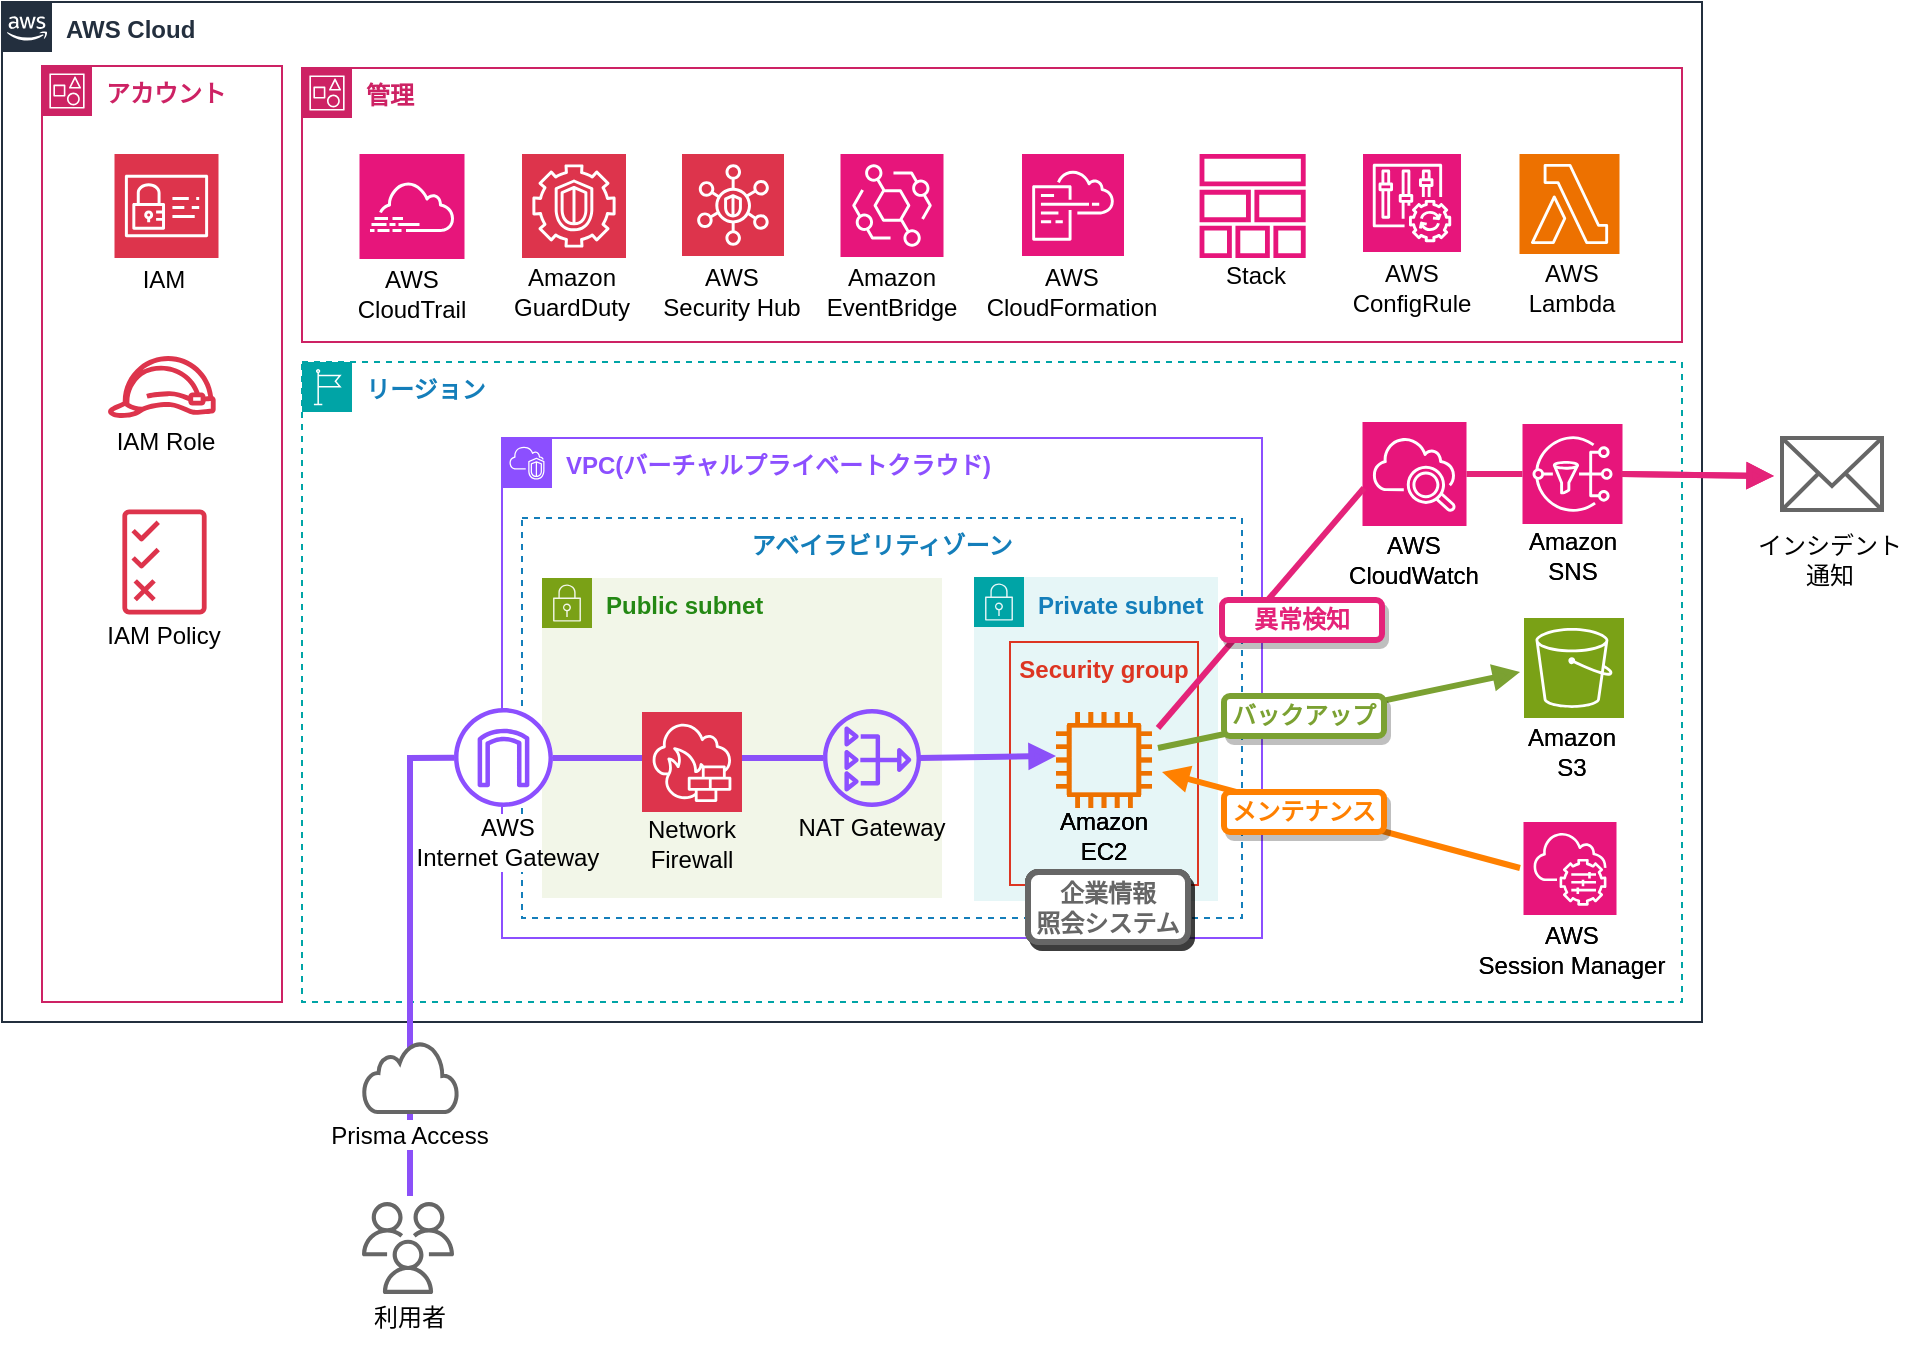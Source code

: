 <mxfile version="26.1.1">
  <diagram id="wS0xfYaGGSN6uK0Eu00o" name="修正版">
    <mxGraphModel dx="1409" dy="1196" grid="1" gridSize="10" guides="1" tooltips="1" connect="1" arrows="1" fold="1" page="1" pageScale="1" pageWidth="827" pageHeight="1169" math="0" shadow="0">
      <root>
        <mxCell id="0" />
        <mxCell id="ag140qJKRGpbqsQz48VF-1" value="AWS Cloud" style="locked=1;" parent="0" />
        <mxCell id="ag140qJKRGpbqsQz48VF-56" value="" style="sketch=0;outlineConnect=0;fontColor=#232F3E;gradientColor=none;fillColor=#ED7100;strokeColor=none;dashed=0;verticalLabelPosition=bottom;verticalAlign=top;align=center;html=1;fontSize=12;fontStyle=0;aspect=fixed;pointerEvents=1;shape=mxgraph.aws4.instance2;" parent="ag140qJKRGpbqsQz48VF-1" vertex="1">
          <mxGeometry x="607.001" y="465" width="48" height="48" as="geometry" />
        </mxCell>
        <mxCell id="ag140qJKRGpbqsQz48VF-275" value="&lt;b&gt;管理&lt;/b&gt;" style="points=[[0,0],[0.25,0],[0.5,0],[0.75,0],[1,0],[1,0.25],[1,0.5],[1,0.75],[1,1],[0.75,1],[0.5,1],[0.25,1],[0,1],[0,0.75],[0,0.5],[0,0.25]];outlineConnect=0;gradientColor=none;html=1;whiteSpace=wrap;fontSize=12;fontStyle=0;container=1;pointerEvents=0;collapsible=0;recursiveResize=0;shape=mxgraph.aws4.group;grIcon=mxgraph.aws4.group_account;strokeColor=#CD2264;fillColor=none;verticalAlign=top;align=left;spacingLeft=30;fontColor=#CD2264;dashed=0;" parent="ag140qJKRGpbqsQz48VF-1" vertex="1">
          <mxGeometry x="230" y="183" width="690" height="137" as="geometry" />
        </mxCell>
        <mxCell id="ag140qJKRGpbqsQz48VF-276" value="" style="sketch=0;points=[[0,0,0],[0.25,0,0],[0.5,0,0],[0.75,0,0],[1,0,0],[0,1,0],[0.25,1,0],[0.5,1,0],[0.75,1,0],[1,1,0],[0,0.25,0],[0,0.5,0],[0,0.75,0],[1,0.25,0],[1,0.5,0],[1,0.75,0]];points=[[0,0,0],[0.25,0,0],[0.5,0,0],[0.75,0,0],[1,0,0],[0,1,0],[0.25,1,0],[0.5,1,0],[0.75,1,0],[1,1,0],[0,0.25,0],[0,0.5,0],[0,0.75,0],[1,0.25,0],[1,0.5,0],[1,0.75,0]];outlineConnect=0;fontColor=#232F3E;fillColor=#E7157B;strokeColor=#ffffff;dashed=0;verticalLabelPosition=bottom;verticalAlign=top;align=center;html=1;fontSize=12;fontStyle=0;aspect=fixed;shape=mxgraph.aws4.resourceIcon;resIcon=mxgraph.aws4.cloudtrail;" parent="ag140qJKRGpbqsQz48VF-275" vertex="1">
          <mxGeometry x="28.75" y="43" width="52.5" height="52.5" as="geometry" />
        </mxCell>
        <mxCell id="ag140qJKRGpbqsQz48VF-277" value="AWS&lt;div&gt;CloudTrail&lt;/div&gt;" style="text;html=1;align=center;verticalAlign=middle;whiteSpace=wrap;rounded=0;" parent="ag140qJKRGpbqsQz48VF-275" vertex="1">
          <mxGeometry x="10" y="97.5" width="90" height="30.5" as="geometry" />
        </mxCell>
        <mxCell id="ag140qJKRGpbqsQz48VF-278" value="" style="sketch=0;points=[[0,0,0],[0.25,0,0],[0.5,0,0],[0.75,0,0],[1,0,0],[0,1,0],[0.25,1,0],[0.5,1,0],[0.75,1,0],[1,1,0],[0,0.25,0],[0,0.5,0],[0,0.75,0],[1,0.25,0],[1,0.5,0],[1,0.75,0]];outlineConnect=0;fontColor=#232F3E;fillColor=#E7157B;strokeColor=#ffffff;dashed=0;verticalLabelPosition=bottom;verticalAlign=top;align=center;html=1;fontSize=12;fontStyle=0;aspect=fixed;shape=mxgraph.aws4.resourceIcon;resIcon=mxgraph.aws4.eventbridge;" parent="ag140qJKRGpbqsQz48VF-275" vertex="1">
          <mxGeometry x="269.25" y="43" width="51.5" height="51.5" as="geometry" />
        </mxCell>
        <mxCell id="ag140qJKRGpbqsQz48VF-279" value="&lt;div&gt;Amazon&lt;/div&gt;EventBridge" style="text;html=1;align=center;verticalAlign=middle;whiteSpace=wrap;rounded=0;" parent="ag140qJKRGpbqsQz48VF-275" vertex="1">
          <mxGeometry x="250" y="96.5" width="90" height="31.5" as="geometry" />
        </mxCell>
        <mxCell id="ag140qJKRGpbqsQz48VF-280" value="" style="sketch=0;outlineConnect=0;fontColor=#232F3E;gradientColor=none;fillColor=#E7157B;strokeColor=none;dashed=0;verticalLabelPosition=bottom;verticalAlign=top;align=center;html=1;fontSize=12;fontStyle=0;aspect=fixed;pointerEvents=1;shape=mxgraph.aws4.stack;" parent="ag140qJKRGpbqsQz48VF-275" vertex="1">
          <mxGeometry x="448.63" y="43" width="53.37" height="52" as="geometry" />
        </mxCell>
        <mxCell id="ag140qJKRGpbqsQz48VF-281" value="&lt;div&gt;Stack&lt;/div&gt;" style="text;html=1;align=center;verticalAlign=middle;whiteSpace=wrap;rounded=0;" parent="ag140qJKRGpbqsQz48VF-275" vertex="1">
          <mxGeometry x="432" y="94.5" width="90" height="18.5" as="geometry" />
        </mxCell>
        <mxCell id="ag140qJKRGpbqsQz48VF-282" value="" style="sketch=0;points=[[0,0,0],[0.25,0,0],[0.5,0,0],[0.75,0,0],[1,0,0],[0,1,0],[0.25,1,0],[0.5,1,0],[0.75,1,0],[1,1,0],[0,0.25,0],[0,0.5,0],[0,0.75,0],[1,0.25,0],[1,0.5,0],[1,0.75,0]];points=[[0,0,0],[0.25,0,0],[0.5,0,0],[0.75,0,0],[1,0,0],[0,1,0],[0.25,1,0],[0.5,1,0],[0.75,1,0],[1,1,0],[0,0.25,0],[0,0.5,0],[0,0.75,0],[1,0.25,0],[1,0.5,0],[1,0.75,0]];outlineConnect=0;fontColor=#232F3E;fillColor=#E7157B;strokeColor=#ffffff;dashed=0;verticalLabelPosition=bottom;verticalAlign=top;align=center;html=1;fontSize=12;fontStyle=0;aspect=fixed;shape=mxgraph.aws4.resourceIcon;resIcon=mxgraph.aws4.cloudformation;" parent="ag140qJKRGpbqsQz48VF-275" vertex="1">
          <mxGeometry x="360" y="43" width="51" height="51" as="geometry" />
        </mxCell>
        <mxCell id="ag140qJKRGpbqsQz48VF-283" value="&lt;div&gt;AWS&lt;/div&gt;&lt;div&gt;CloudFormation&lt;/div&gt;" style="text;html=1;align=center;verticalAlign=middle;whiteSpace=wrap;rounded=0;" parent="ag140qJKRGpbqsQz48VF-275" vertex="1">
          <mxGeometry x="340" y="96.5" width="90" height="31.5" as="geometry" />
        </mxCell>
        <mxCell id="ag140qJKRGpbqsQz48VF-284" value="" style="sketch=0;points=[[0,0,0],[0.25,0,0],[0.5,0,0],[0.75,0,0],[1,0,0],[0,1,0],[0.25,1,0],[0.5,1,0],[0.75,1,0],[1,1,0],[0,0.25,0],[0,0.5,0],[0,0.75,0],[1,0.25,0],[1,0.5,0],[1,0.75,0]];outlineConnect=0;fontColor=#232F3E;fillColor=#DD344C;strokeColor=#ffffff;dashed=0;verticalLabelPosition=bottom;verticalAlign=top;align=center;html=1;fontSize=12;fontStyle=0;aspect=fixed;shape=mxgraph.aws4.resourceIcon;resIcon=mxgraph.aws4.guardduty;" parent="ag140qJKRGpbqsQz48VF-275" vertex="1">
          <mxGeometry x="110" y="43" width="52" height="52" as="geometry" />
        </mxCell>
        <mxCell id="ag140qJKRGpbqsQz48VF-285" value="&lt;div&gt;Amazon&lt;/div&gt;GuardDuty" style="text;html=1;align=center;verticalAlign=middle;whiteSpace=wrap;rounded=0;" parent="ag140qJKRGpbqsQz48VF-275" vertex="1">
          <mxGeometry x="90" y="96.5" width="90" height="31.5" as="geometry" />
        </mxCell>
        <mxCell id="ag140qJKRGpbqsQz48VF-286" value="" style="sketch=0;points=[[0,0,0],[0.25,0,0],[0.5,0,0],[0.75,0,0],[1,0,0],[0,1,0],[0.25,1,0],[0.5,1,0],[0.75,1,0],[1,1,0],[0,0.25,0],[0,0.5,0],[0,0.75,0],[1,0.25,0],[1,0.5,0],[1,0.75,0]];outlineConnect=0;fontColor=#232F3E;fillColor=#DD344C;strokeColor=#ffffff;dashed=0;verticalLabelPosition=bottom;verticalAlign=top;align=center;html=1;fontSize=12;fontStyle=0;aspect=fixed;shape=mxgraph.aws4.resourceIcon;resIcon=mxgraph.aws4.security_hub;" parent="ag140qJKRGpbqsQz48VF-275" vertex="1">
          <mxGeometry x="190" y="43" width="51" height="51" as="geometry" />
        </mxCell>
        <mxCell id="ag140qJKRGpbqsQz48VF-287" value="&lt;div&gt;AWS&lt;/div&gt;&lt;div&gt;Security Hub&lt;/div&gt;" style="text;html=1;align=center;verticalAlign=middle;whiteSpace=wrap;rounded=0;" parent="ag140qJKRGpbqsQz48VF-275" vertex="1">
          <mxGeometry x="170" y="96.5" width="90" height="31.5" as="geometry" />
        </mxCell>
        <mxCell id="ag140qJKRGpbqsQz48VF-288" value="" style="sketch=0;points=[[0,0,0],[0.25,0,0],[0.5,0,0],[0.75,0,0],[1,0,0],[0,1,0],[0.25,1,0],[0.5,1,0],[0.75,1,0],[1,1,0],[0,0.25,0],[0,0.5,0],[0,0.75,0],[1,0.25,0],[1,0.5,0],[1,0.75,0]];points=[[0,0,0],[0.25,0,0],[0.5,0,0],[0.75,0,0],[1,0,0],[0,1,0],[0.25,1,0],[0.5,1,0],[0.75,1,0],[1,1,0],[0,0.25,0],[0,0.5,0],[0,0.75,0],[1,0.25,0],[1,0.5,0],[1,0.75,0]];outlineConnect=0;fontColor=#232F3E;fillColor=#E7157B;strokeColor=#ffffff;dashed=0;verticalLabelPosition=bottom;verticalAlign=top;align=center;html=1;fontSize=12;fontStyle=0;aspect=fixed;shape=mxgraph.aws4.resourceIcon;resIcon=mxgraph.aws4.config;" parent="ag140qJKRGpbqsQz48VF-275" vertex="1">
          <mxGeometry x="530.5" y="43" width="49" height="49" as="geometry" />
        </mxCell>
        <mxCell id="ag140qJKRGpbqsQz48VF-289" value="&lt;div&gt;AWS&lt;/div&gt;&lt;div&gt;ConfigRule&lt;/div&gt;" style="text;html=1;align=center;verticalAlign=middle;whiteSpace=wrap;rounded=0;" parent="ag140qJKRGpbqsQz48VF-275" vertex="1">
          <mxGeometry x="510" y="94.5" width="90" height="31.5" as="geometry" />
        </mxCell>
        <mxCell id="ag140qJKRGpbqsQz48VF-290" value="" style="sketch=0;points=[[0,0,0],[0.25,0,0],[0.5,0,0],[0.75,0,0],[1,0,0],[0,1,0],[0.25,1,0],[0.5,1,0],[0.75,1,0],[1,1,0],[0,0.25,0],[0,0.5,0],[0,0.75,0],[1,0.25,0],[1,0.5,0],[1,0.75,0]];outlineConnect=0;fontColor=#232F3E;fillColor=#ED7100;strokeColor=#ffffff;dashed=0;verticalLabelPosition=bottom;verticalAlign=top;align=center;html=1;fontSize=12;fontStyle=0;aspect=fixed;shape=mxgraph.aws4.resourceIcon;resIcon=mxgraph.aws4.lambda;" parent="ag140qJKRGpbqsQz48VF-275" vertex="1">
          <mxGeometry x="608.75" y="43" width="50" height="50" as="geometry" />
        </mxCell>
        <mxCell id="ag140qJKRGpbqsQz48VF-388" value="&lt;b&gt;アカウント&lt;/b&gt;" style="points=[[0,0],[0.25,0],[0.5,0],[0.75,0],[1,0],[1,0.25],[1,0.5],[1,0.75],[1,1],[0.75,1],[0.5,1],[0.25,1],[0,1],[0,0.75],[0,0.5],[0,0.25]];outlineConnect=0;gradientColor=none;html=1;whiteSpace=wrap;fontSize=12;fontStyle=0;container=1;pointerEvents=0;collapsible=0;recursiveResize=0;shape=mxgraph.aws4.group;grIcon=mxgraph.aws4.group_account;strokeColor=#CD2264;fillColor=none;verticalAlign=top;align=left;spacingLeft=30;fontColor=#CD2264;dashed=0;" parent="ag140qJKRGpbqsQz48VF-1" vertex="1">
          <mxGeometry x="100" y="182" width="120" height="468" as="geometry" />
        </mxCell>
        <mxCell id="ag140qJKRGpbqsQz48VF-389" value="IAM" style="text;html=1;align=center;verticalAlign=middle;whiteSpace=wrap;rounded=0;" parent="ag140qJKRGpbqsQz48VF-388" vertex="1">
          <mxGeometry x="31.41" y="97" width="60" height="20" as="geometry" />
        </mxCell>
        <mxCell id="ag140qJKRGpbqsQz48VF-394" value="" style="sketch=0;points=[[0,0,0],[0.25,0,0],[0.5,0,0],[0.75,0,0],[1,0,0],[0,1,0],[0.25,1,0],[0.5,1,0],[0.75,1,0],[1,1,0],[0,0.25,0],[0,0.5,0],[0,0.75,0],[1,0.25,0],[1,0.5,0],[1,0.75,0]];outlineConnect=0;fontColor=#232F3E;fillColor=#DD344C;strokeColor=#ffffff;dashed=0;verticalLabelPosition=bottom;verticalAlign=top;align=center;html=1;fontSize=12;fontStyle=0;aspect=fixed;shape=mxgraph.aws4.resourceIcon;resIcon=mxgraph.aws4.identity_and_access_management;" parent="ag140qJKRGpbqsQz48VF-388" vertex="1">
          <mxGeometry x="36.25" y="44" width="52" height="52" as="geometry" />
        </mxCell>
        <mxCell id="ag140qJKRGpbqsQz48VF-526" value="&lt;b&gt;AWS Cloud&lt;/b&gt;" style="points=[[0,0],[0.25,0],[0.5,0],[0.75,0],[1,0],[1,0.25],[1,0.5],[1,0.75],[1,1],[0.75,1],[0.5,1],[0.25,1],[0,1],[0,0.75],[0,0.5],[0,0.25]];outlineConnect=0;gradientColor=none;html=1;whiteSpace=wrap;fontSize=12;fontStyle=0;container=1;pointerEvents=0;collapsible=0;recursiveResize=0;shape=mxgraph.aws4.group;grIcon=mxgraph.aws4.group_aws_cloud_alt;strokeColor=#232F3E;fillColor=none;verticalAlign=top;align=left;spacingLeft=30;fontColor=#232F3E;dashed=0;" parent="ag140qJKRGpbqsQz48VF-1" vertex="1">
          <mxGeometry x="80" y="150" width="850" height="510" as="geometry" />
        </mxCell>
        <mxCell id="ag140qJKRGpbqsQz48VF-390" value="" style="sketch=0;outlineConnect=0;fontColor=#232F3E;gradientColor=none;fillColor=#DD344C;strokeColor=none;dashed=0;verticalLabelPosition=bottom;verticalAlign=top;align=center;html=1;fontSize=12;fontStyle=0;aspect=fixed;pointerEvents=1;shape=mxgraph.aws4.role;" parent="ag140qJKRGpbqsQz48VF-526" vertex="1">
          <mxGeometry x="52.43" y="177" width="54.96" height="31" as="geometry" />
        </mxCell>
        <mxCell id="ag140qJKRGpbqsQz48VF-391" value="IAM Role" style="text;html=1;align=center;verticalAlign=middle;whiteSpace=wrap;rounded=0;" parent="ag140qJKRGpbqsQz48VF-526" vertex="1">
          <mxGeometry x="52.25" y="210" width="60" height="20" as="geometry" />
        </mxCell>
        <mxCell id="ag140qJKRGpbqsQz48VF-392" value="IAM Policy" style="text;html=1;align=center;verticalAlign=middle;whiteSpace=wrap;rounded=0;" parent="ag140qJKRGpbqsQz48VF-526" vertex="1">
          <mxGeometry x="51.25" y="307" width="60" height="20" as="geometry" />
        </mxCell>
        <mxCell id="AHDB8tS_1ph9hOhEc5bJ-2" value="" style="sketch=0;outlineConnect=0;fontColor=#232F3E;gradientColor=none;fillColor=#DD344C;strokeColor=none;dashed=0;verticalLabelPosition=bottom;verticalAlign=top;align=center;html=1;fontSize=12;fontStyle=0;aspect=fixed;pointerEvents=1;shape=mxgraph.aws4.permissions;" parent="ag140qJKRGpbqsQz48VF-526" vertex="1">
          <mxGeometry x="60.19" y="253.5" width="42.12" height="53" as="geometry" />
        </mxCell>
        <mxCell id="ag140qJKRGpbqsQz48VF-291" value="&lt;div&gt;AWS&lt;/div&gt;&lt;div&gt;Lambda&lt;/div&gt;" style="text;html=1;align=center;verticalAlign=middle;whiteSpace=wrap;rounded=0;" parent="ag140qJKRGpbqsQz48VF-526" vertex="1">
          <mxGeometry x="740" y="127" width="90" height="31.5" as="geometry" />
        </mxCell>
        <mxCell id="ag140qJKRGpbqsQz48VF-69" value="Region" style="locked=1;" parent="0" />
        <mxCell id="ag140qJKRGpbqsQz48VF-125" value="Security group" style="fillColor=none;strokeColor=#DD3522;verticalAlign=top;fontStyle=0;fontColor=#DD3522;whiteSpace=wrap;html=1;" parent="ag140qJKRGpbqsQz48VF-69" vertex="1">
          <mxGeometry x="584" y="479" width="94" height="112.5" as="geometry" />
        </mxCell>
        <mxCell id="ag140qJKRGpbqsQz48VF-530" value="&lt;b&gt;リージョン&lt;/b&gt;" style="points=[[0,0],[0.25,0],[0.5,0],[0.75,0],[1,0],[1,0.25],[1,0.5],[1,0.75],[1,1],[0.75,1],[0.5,1],[0.25,1],[0,1],[0,0.75],[0,0.5],[0,0.25]];outlineConnect=0;gradientColor=none;html=1;whiteSpace=wrap;fontSize=12;fontStyle=0;container=1;pointerEvents=0;collapsible=0;recursiveResize=0;shape=mxgraph.aws4.group;grIcon=mxgraph.aws4.group_region;strokeColor=#00A4A6;fillColor=none;verticalAlign=top;align=left;spacingLeft=30;fontColor=#147EBA;dashed=1;movable=1;resizable=1;rotatable=1;deletable=1;editable=1;locked=0;connectable=1;" parent="ag140qJKRGpbqsQz48VF-69" vertex="1">
          <mxGeometry x="230" y="330" width="690" height="320" as="geometry" />
        </mxCell>
        <mxCell id="ag140qJKRGpbqsQz48VF-137" value="VPC" style="locked=1;" parent="0" />
        <mxCell id="ag140qJKRGpbqsQz48VF-533" value="&lt;font style=&quot;color: light-dark(rgb(140, 79, 255), rgb(237, 237, 237));&quot;&gt;&lt;b&gt;VPC(バーチャルプライベートクラウド)&lt;/b&gt;&lt;/font&gt;" style="points=[[0,0],[0.25,0],[0.5,0],[0.75,0],[1,0],[1,0.25],[1,0.5],[1,0.75],[1,1],[0.75,1],[0.5,1],[0.25,1],[0,1],[0,0.75],[0,0.5],[0,0.25]];outlineConnect=0;gradientColor=none;html=1;whiteSpace=wrap;fontSize=12;fontStyle=0;container=1;pointerEvents=0;collapsible=0;recursiveResize=0;shape=mxgraph.aws4.group;grIcon=mxgraph.aws4.group_vpc2;strokeColor=#8C4FFF;fillColor=none;verticalAlign=top;align=left;spacingLeft=30;fontColor=#AAB7B8;dashed=0;movable=1;resizable=1;rotatable=1;deletable=1;editable=1;locked=0;connectable=1;" parent="ag140qJKRGpbqsQz48VF-137" vertex="1">
          <mxGeometry x="330" y="368" width="380" height="250" as="geometry" />
        </mxCell>
        <mxCell id="ag140qJKRGpbqsQz48VF-205" value="AZ" style="locked=1;" parent="0" />
        <mxCell id="ag140qJKRGpbqsQz48VF-261" value="Security group" style="fillColor=none;strokeColor=#DD3522;verticalAlign=top;fontStyle=0;fontColor=#DD3522;whiteSpace=wrap;html=1;" parent="ag140qJKRGpbqsQz48VF-205" vertex="1">
          <mxGeometry x="584" y="479" width="94" height="112.5" as="geometry" />
        </mxCell>
        <mxCell id="ag140qJKRGpbqsQz48VF-523" value="&lt;b&gt;アベイラビリティゾーン&lt;/b&gt;" style="fillColor=none;strokeColor=#147EBA;dashed=1;verticalAlign=top;fontStyle=0;fontColor=#147EBA;whiteSpace=wrap;html=1;movable=1;resizable=1;rotatable=1;deletable=1;editable=1;locked=0;connectable=1;" parent="ag140qJKRGpbqsQz48VF-205" vertex="1">
          <mxGeometry x="340" y="408" width="360" height="200" as="geometry" />
        </mxCell>
        <mxCell id="ag140qJKRGpbqsQz48VF-273" value="Subnet" style="locked=1;" parent="0" />
        <mxCell id="ag140qJKRGpbqsQz48VF-535" value="&lt;b&gt;Private subnet&lt;/b&gt;" style="points=[[0,0],[0.25,0],[0.5,0],[0.75,0],[1,0],[1,0.25],[1,0.5],[1,0.75],[1,1],[0.75,1],[0.5,1],[0.25,1],[0,1],[0,0.75],[0,0.5],[0,0.25]];outlineConnect=0;gradientColor=none;html=1;whiteSpace=wrap;fontSize=12;fontStyle=0;container=1;pointerEvents=0;collapsible=0;recursiveResize=0;shape=mxgraph.aws4.group;grIcon=mxgraph.aws4.group_security_group;grStroke=0;strokeColor=#00A4A6;fillColor=#E6F6F7;verticalAlign=top;align=left;spacingLeft=30;fontColor=#147EBA;dashed=0;movable=1;resizable=1;rotatable=1;deletable=1;editable=1;locked=0;connectable=1;" parent="ag140qJKRGpbqsQz48VF-273" vertex="1">
          <mxGeometry x="566" y="437.5" width="122" height="162" as="geometry" />
        </mxCell>
        <mxCell id="ag140qJKRGpbqsQz48VF-536" value="&lt;b&gt;Public subnet&lt;/b&gt;" style="points=[[0,0],[0.25,0],[0.5,0],[0.75,0],[1,0],[1,0.25],[1,0.5],[1,0.75],[1,1],[0.75,1],[0.5,1],[0.25,1],[0,1],[0,0.75],[0,0.5],[0,0.25]];outlineConnect=0;gradientColor=none;html=1;whiteSpace=wrap;fontSize=12;fontStyle=0;container=1;pointerEvents=0;collapsible=0;recursiveResize=0;shape=mxgraph.aws4.group;grIcon=mxgraph.aws4.group_security_group;grStroke=0;strokeColor=#7AA116;fillColor=#F2F6E8;verticalAlign=top;align=left;spacingLeft=30;fontColor=#248814;dashed=0;" parent="ag140qJKRGpbqsQz48VF-273" vertex="1">
          <mxGeometry x="350" y="438" width="200" height="160" as="geometry" />
        </mxCell>
        <mxCell id="ag140qJKRGpbqsQz48VF-537" value="Group" style="locked=1;" parent="0" />
        <mxCell id="ag140qJKRGpbqsQz48VF-538" value="&lt;b&gt;Security group&lt;/b&gt;" style="fillColor=none;strokeColor=#DD3522;verticalAlign=top;fontStyle=0;fontColor=#DD3522;whiteSpace=wrap;html=1;" parent="ag140qJKRGpbqsQz48VF-537" vertex="1">
          <mxGeometry x="584" y="470" width="94" height="121.5" as="geometry" />
        </mxCell>
        <mxCell id="ag140qJKRGpbqsQz48VF-274" value="sonota" style="" parent="0" />
        <mxCell id="ag140qJKRGpbqsQz48VF-420" value="Amazon&lt;div&gt;EC2&lt;/div&gt;" style="text;html=1;align=center;verticalAlign=middle;whiteSpace=wrap;rounded=0;" parent="ag140qJKRGpbqsQz48VF-274" vertex="1">
          <mxGeometry x="595" y="552" width="72" height="30.5" as="geometry" />
        </mxCell>
        <mxCell id="ag140qJKRGpbqsQz48VF-421" value="" style="sketch=0;outlineConnect=0;fontColor=#232F3E;gradientColor=none;fillColor=#ED7100;strokeColor=none;dashed=0;verticalLabelPosition=bottom;verticalAlign=top;align=center;html=1;fontSize=12;fontStyle=0;aspect=fixed;pointerEvents=1;shape=mxgraph.aws4.instance2;" parent="ag140qJKRGpbqsQz48VF-274" vertex="1">
          <mxGeometry x="607.001" y="505" width="48" height="48" as="geometry" />
        </mxCell>
        <mxCell id="ag140qJKRGpbqsQz48VF-423" value="Amazon&lt;div&gt;EC2&lt;/div&gt;" style="text;html=1;align=center;verticalAlign=middle;whiteSpace=wrap;rounded=0;" parent="ag140qJKRGpbqsQz48VF-274" vertex="1">
          <mxGeometry x="595" y="552" width="72" height="30.5" as="geometry" />
        </mxCell>
        <mxCell id="ag140qJKRGpbqsQz48VF-424" value="" style="sketch=0;outlineConnect=0;fontColor=#232F3E;gradientColor=none;fillColor=#ED7100;strokeColor=none;dashed=0;verticalLabelPosition=bottom;verticalAlign=top;align=center;html=1;fontSize=12;fontStyle=0;aspect=fixed;pointerEvents=1;shape=mxgraph.aws4.instance2;" parent="ag140qJKRGpbqsQz48VF-274" vertex="1">
          <mxGeometry x="607.001" y="505" width="48" height="48" as="geometry" />
        </mxCell>
        <mxCell id="ag140qJKRGpbqsQz48VF-426" value="Amazon&lt;div&gt;EC2&lt;/div&gt;" style="text;html=1;align=center;verticalAlign=middle;whiteSpace=wrap;rounded=0;" parent="ag140qJKRGpbqsQz48VF-274" vertex="1">
          <mxGeometry x="595" y="552" width="72" height="30.5" as="geometry" />
        </mxCell>
        <mxCell id="ag140qJKRGpbqsQz48VF-427" value="" style="sketch=0;outlineConnect=0;fontColor=#232F3E;gradientColor=none;fillColor=#ED7100;strokeColor=none;dashed=0;verticalLabelPosition=bottom;verticalAlign=top;align=center;html=1;fontSize=12;fontStyle=0;aspect=fixed;pointerEvents=1;shape=mxgraph.aws4.instance2;" parent="ag140qJKRGpbqsQz48VF-274" vertex="1">
          <mxGeometry x="607.001" y="505" width="48" height="48" as="geometry" />
        </mxCell>
        <mxCell id="ag140qJKRGpbqsQz48VF-429" value="" style="sketch=0;outlineConnect=0;fontColor=#232F3E;gradientColor=none;fillColor=#ED7100;strokeColor=none;dashed=0;verticalLabelPosition=bottom;verticalAlign=top;align=center;html=1;fontSize=12;fontStyle=0;aspect=fixed;pointerEvents=1;shape=mxgraph.aws4.instance2;" parent="ag140qJKRGpbqsQz48VF-274" vertex="1">
          <mxGeometry x="607.001" y="505" width="48" height="48" as="geometry" />
        </mxCell>
        <mxCell id="ag140qJKRGpbqsQz48VF-431" value="" style="sketch=0;points=[[0,0,0],[0.25,0,0],[0.5,0,0],[0.75,0,0],[1,0,0],[0,1,0],[0.25,1,0],[0.5,1,0],[0.75,1,0],[1,1,0],[0,0.25,0],[0,0.5,0],[0,0.75,0],[1,0.25,0],[1,0.5,0],[1,0.75,0]];points=[[0,0,0],[0.25,0,0],[0.5,0,0],[0.75,0,0],[1,0,0],[0,1,0],[0.25,1,0],[0.5,1,0],[0.75,1,0],[1,1,0],[0,0.25,0],[0,0.5,0],[0,0.75,0],[1,0.25,0],[1,0.5,0],[1,0.75,0]];outlineConnect=0;fontColor=#232F3E;fillColor=#E7157B;strokeColor=#ffffff;dashed=0;verticalLabelPosition=bottom;verticalAlign=top;align=center;html=1;fontSize=12;fontStyle=0;aspect=fixed;shape=mxgraph.aws4.resourceIcon;resIcon=mxgraph.aws4.systems_manager;" parent="ag140qJKRGpbqsQz48VF-274" vertex="1">
          <mxGeometry x="840.75" y="560" width="46.5" height="46.5" as="geometry" />
        </mxCell>
        <mxCell id="ag140qJKRGpbqsQz48VF-432" value="AWS&lt;div&gt;Session Manager&lt;/div&gt;" style="text;html=1;align=center;verticalAlign=middle;whiteSpace=wrap;rounded=0;" parent="ag140qJKRGpbqsQz48VF-274" vertex="1">
          <mxGeometry x="810" y="608" width="110" height="32" as="geometry" />
        </mxCell>
        <mxCell id="ag140qJKRGpbqsQz48VF-436" value="Amazon&lt;div&gt;S3&lt;/div&gt;" style="text;html=1;align=center;verticalAlign=middle;whiteSpace=wrap;rounded=0;" parent="ag140qJKRGpbqsQz48VF-274" vertex="1">
          <mxGeometry x="820" y="509" width="90" height="32" as="geometry" />
        </mxCell>
        <mxCell id="ag140qJKRGpbqsQz48VF-437" value="" style="sketch=0;points=[[0,0,0],[0.25,0,0],[0.5,0,0],[0.75,0,0],[1,0,0],[0,1,0],[0.25,1,0],[0.5,1,0],[0.75,1,0],[1,1,0],[0,0.25,0],[0,0.5,0],[0,0.75,0],[1,0.25,0],[1,0.5,0],[1,0.75,0]];outlineConnect=0;fontColor=#232F3E;fillColor=#7AA116;strokeColor=#ffffff;dashed=0;verticalLabelPosition=bottom;verticalAlign=top;align=center;html=1;fontSize=12;fontStyle=0;aspect=fixed;shape=mxgraph.aws4.resourceIcon;resIcon=mxgraph.aws4.s3;" parent="ag140qJKRGpbqsQz48VF-274" vertex="1">
          <mxGeometry x="841" y="458" width="50" height="50" as="geometry" />
        </mxCell>
        <mxCell id="ag140qJKRGpbqsQz48VF-438" value="" style="sketch=0;points=[[0,0,0],[0.25,0,0],[0.5,0,0],[0.75,0,0],[1,0,0],[0,1,0],[0.25,1,0],[0.5,1,0],[0.75,1,0],[1,1,0],[0,0.25,0],[0,0.5,0],[0,0.75,0],[1,0.25,0],[1,0.5,0],[1,0.75,0]];points=[[0,0,0],[0.25,0,0],[0.5,0,0],[0.75,0,0],[1,0,0],[0,1,0],[0.25,1,0],[0.5,1,0],[0.75,1,0],[1,1,0],[0,0.25,0],[0,0.5,0],[0,0.75,0],[1,0.25,0],[1,0.5,0],[1,0.75,0]];outlineConnect=0;fontColor=#232F3E;fillColor=#E7157B;strokeColor=#ffffff;dashed=0;verticalLabelPosition=bottom;verticalAlign=top;align=center;html=1;fontSize=12;fontStyle=0;aspect=fixed;shape=mxgraph.aws4.resourceIcon;resIcon=mxgraph.aws4.cloudwatch_2;" parent="ag140qJKRGpbqsQz48VF-274" vertex="1">
          <mxGeometry x="760.25" y="360" width="52" height="52" as="geometry" />
        </mxCell>
        <mxCell id="ag140qJKRGpbqsQz48VF-439" value="AWS&lt;div&gt;CloudWatch&lt;/div&gt;" style="text;html=1;align=center;verticalAlign=middle;whiteSpace=wrap;rounded=0;" parent="ag140qJKRGpbqsQz48VF-274" vertex="1">
          <mxGeometry x="741.25" y="415" width="90" height="28" as="geometry" />
        </mxCell>
        <mxCell id="ag140qJKRGpbqsQz48VF-440" value="" style="sketch=0;points=[[0,0,0],[0.25,0,0],[0.5,0,0],[0.75,0,0],[1,0,0],[0,1,0],[0.25,1,0],[0.5,1,0],[0.75,1,0],[1,1,0],[0,0.25,0],[0,0.5,0],[0,0.75,0],[1,0.25,0],[1,0.5,0],[1,0.75,0]];outlineConnect=0;fontColor=#232F3E;fillColor=#E7157B;strokeColor=#ffffff;dashed=0;verticalLabelPosition=bottom;verticalAlign=top;align=center;html=1;fontSize=12;fontStyle=0;aspect=fixed;shape=mxgraph.aws4.resourceIcon;resIcon=mxgraph.aws4.sns;" parent="ag140qJKRGpbqsQz48VF-274" vertex="1">
          <mxGeometry x="840.25" y="361" width="50" height="50" as="geometry" />
        </mxCell>
        <mxCell id="ag140qJKRGpbqsQz48VF-441" value="Amazon&lt;div&gt;SNS&lt;/div&gt;" style="text;html=1;align=center;verticalAlign=middle;whiteSpace=wrap;rounded=0;" parent="ag140qJKRGpbqsQz48VF-274" vertex="1">
          <mxGeometry x="841.25" y="413" width="49" height="27" as="geometry" />
        </mxCell>
        <mxCell id="ag140qJKRGpbqsQz48VF-442" style="rounded=0;orthogonalLoop=1;jettySize=auto;html=1;endArrow=none;startFill=0;strokeWidth=3;strokeColor=light-dark(#e42379, #00a200);exitX=1;exitY=0.5;exitDx=0;exitDy=0;exitPerimeter=0;entryX=0;entryY=0.5;entryDx=0;entryDy=0;entryPerimeter=0;" parent="ag140qJKRGpbqsQz48VF-274" source="ag140qJKRGpbqsQz48VF-438" target="ag140qJKRGpbqsQz48VF-440" edge="1">
          <mxGeometry relative="1" as="geometry">
            <mxPoint x="750" y="477" as="sourcePoint" />
            <mxPoint x="856" y="384" as="targetPoint" />
          </mxGeometry>
        </mxCell>
        <mxCell id="ag140qJKRGpbqsQz48VF-443" style="rounded=0;orthogonalLoop=1;jettySize=auto;html=1;endArrow=block;startFill=0;strokeWidth=3;strokeColor=light-dark(#e42379, #00a200);exitX=1;exitY=0.5;exitDx=0;exitDy=0;exitPerimeter=0;endFill=1;" parent="ag140qJKRGpbqsQz48VF-274" edge="1">
          <mxGeometry relative="1" as="geometry">
            <mxPoint x="889.75" y="386" as="sourcePoint" />
            <mxPoint x="966" y="387" as="targetPoint" />
          </mxGeometry>
        </mxCell>
        <mxCell id="ag140qJKRGpbqsQz48VF-445" value="インシデント&lt;div&gt;通知&lt;/div&gt;" style="text;html=1;align=center;verticalAlign=middle;whiteSpace=wrap;rounded=0;" parent="ag140qJKRGpbqsQz48VF-274" vertex="1">
          <mxGeometry x="954" y="414" width="80" height="30" as="geometry" />
        </mxCell>
        <mxCell id="ag140qJKRGpbqsQz48VF-448" style="rounded=0;orthogonalLoop=1;jettySize=auto;html=1;endArrow=block;startFill=0;strokeWidth=3;strokeColor=#FF8000;endFill=1;" parent="ag140qJKRGpbqsQz48VF-274" edge="1">
          <mxGeometry relative="1" as="geometry">
            <mxPoint x="839" y="583" as="sourcePoint" />
            <mxPoint x="660" y="535" as="targetPoint" />
            <Array as="points" />
          </mxGeometry>
        </mxCell>
        <mxCell id="ag140qJKRGpbqsQz48VF-451" value="AWS&lt;div&gt;Session Manager&lt;/div&gt;" style="text;html=1;align=center;verticalAlign=middle;whiteSpace=wrap;rounded=0;" parent="ag140qJKRGpbqsQz48VF-274" vertex="1">
          <mxGeometry x="810" y="608" width="110" height="32" as="geometry" />
        </mxCell>
        <mxCell id="ag140qJKRGpbqsQz48VF-455" value="Amazon&lt;div&gt;S3&lt;/div&gt;" style="text;html=1;align=center;verticalAlign=middle;whiteSpace=wrap;rounded=0;" parent="ag140qJKRGpbqsQz48VF-274" vertex="1">
          <mxGeometry x="820" y="509" width="90" height="32" as="geometry" />
        </mxCell>
        <mxCell id="ag140qJKRGpbqsQz48VF-458" value="AWS&lt;div&gt;CloudWatch&lt;/div&gt;" style="text;html=1;align=center;verticalAlign=middle;whiteSpace=wrap;rounded=0;" parent="ag140qJKRGpbqsQz48VF-274" vertex="1">
          <mxGeometry x="741.25" y="415" width="90" height="28" as="geometry" />
        </mxCell>
        <mxCell id="ag140qJKRGpbqsQz48VF-460" value="Amazon&lt;div&gt;SNS&lt;/div&gt;" style="text;html=1;align=center;verticalAlign=middle;whiteSpace=wrap;rounded=0;" parent="ag140qJKRGpbqsQz48VF-274" vertex="1">
          <mxGeometry x="841.25" y="413" width="49" height="27" as="geometry" />
        </mxCell>
        <mxCell id="ag140qJKRGpbqsQz48VF-462" style="rounded=0;orthogonalLoop=1;jettySize=auto;html=1;endArrow=block;startFill=0;strokeWidth=3;strokeColor=light-dark(#e42379, #00a200);exitX=1;exitY=0.5;exitDx=0;exitDy=0;exitPerimeter=0;endFill=1;" parent="ag140qJKRGpbqsQz48VF-274" edge="1">
          <mxGeometry relative="1" as="geometry">
            <mxPoint x="889.75" y="386" as="sourcePoint" />
            <mxPoint x="966" y="387" as="targetPoint" />
          </mxGeometry>
        </mxCell>
        <mxCell id="ag140qJKRGpbqsQz48VF-463" style="rounded=0;orthogonalLoop=1;jettySize=auto;html=1;endArrow=block;startFill=0;strokeWidth=3;strokeColor=light-dark(#7ba132, #00a200);endFill=1;" parent="ag140qJKRGpbqsQz48VF-274" edge="1">
          <mxGeometry relative="1" as="geometry">
            <mxPoint x="658" y="523" as="sourcePoint" />
            <mxPoint x="839" y="485" as="targetPoint" />
          </mxGeometry>
        </mxCell>
        <mxCell id="ag140qJKRGpbqsQz48VF-466" value="企業情報&lt;div&gt;照会システム&lt;/div&gt;" style="text;html=1;align=center;verticalAlign=middle;whiteSpace=wrap;rounded=1;fillColor=default;gradientColor=none;strokeColor=light-dark(#666666,#295A0D);strokeWidth=3;fontColor=light-dark(#666666,#295A0D);fontStyle=1;shadow=1;shadowBlur=0;" parent="ag140qJKRGpbqsQz48VF-274" vertex="1">
          <mxGeometry x="593" y="585" width="80" height="35" as="geometry" />
        </mxCell>
        <mxCell id="ag140qJKRGpbqsQz48VF-469" value="企業情報&lt;div&gt;照会システム&lt;/div&gt;" style="text;html=1;align=center;verticalAlign=middle;whiteSpace=wrap;rounded=1;fillColor=default;gradientColor=none;strokeColor=light-dark(#666666,#295A0D);strokeWidth=3;fontColor=light-dark(#666666,#295A0D);fontStyle=1;shadow=1;shadowBlur=0;" parent="ag140qJKRGpbqsQz48VF-274" vertex="1">
          <mxGeometry x="593" y="585" width="80" height="35" as="geometry" />
        </mxCell>
        <mxCell id="ag140qJKRGpbqsQz48VF-470" value="企業情報&lt;div&gt;照会システム&lt;/div&gt;" style="text;html=1;align=center;verticalAlign=middle;whiteSpace=wrap;rounded=1;fillColor=default;gradientColor=none;strokeColor=light-dark(#666666,#295A0D);strokeWidth=3;fontColor=light-dark(#666666,#295A0D);fontStyle=1;shadow=1;shadowBlur=0;" parent="ag140qJKRGpbqsQz48VF-274" vertex="1">
          <mxGeometry x="593" y="585" width="80" height="35" as="geometry" />
        </mxCell>
        <mxCell id="ag140qJKRGpbqsQz48VF-471" value="企業情報&lt;div&gt;照会システム&lt;/div&gt;" style="text;html=1;align=center;verticalAlign=middle;whiteSpace=wrap;rounded=1;fillColor=default;gradientColor=none;strokeColor=light-dark(#666666,#295A0D);strokeWidth=3;fontColor=light-dark(#666666,#295A0D);fontStyle=1;shadow=1;shadowBlur=0;" parent="ag140qJKRGpbqsQz48VF-274" vertex="1">
          <mxGeometry x="593" y="585" width="80" height="35" as="geometry" />
        </mxCell>
        <mxCell id="ag140qJKRGpbqsQz48VF-472" value="企業情報&lt;div&gt;照会システム&lt;/div&gt;" style="text;html=1;align=center;verticalAlign=middle;whiteSpace=wrap;rounded=1;fillColor=default;gradientColor=none;strokeColor=light-dark(#666666,#295A0D);strokeWidth=3;fontColor=light-dark(#666666,#295A0D);fontStyle=1;shadow=1;shadowBlur=0;" parent="ag140qJKRGpbqsQz48VF-274" vertex="1">
          <mxGeometry x="593" y="585" width="80" height="35" as="geometry" />
        </mxCell>
        <mxCell id="ag140qJKRGpbqsQz48VF-473" value="" style="sketch=0;outlineConnect=0;fontColor=#232F3E;gradientColor=none;fillColor=#8C4FFF;strokeColor=none;dashed=0;verticalLabelPosition=bottom;verticalAlign=top;align=center;html=1;fontSize=12;fontStyle=0;aspect=fixed;pointerEvents=1;shape=mxgraph.aws4.nat_gateway;" parent="ag140qJKRGpbqsQz48VF-274" vertex="1">
          <mxGeometry x="490.5" y="503.5" width="49" height="49" as="geometry" />
        </mxCell>
        <mxCell id="ag140qJKRGpbqsQz48VF-474" value="NAT Gateway" style="text;html=1;align=center;verticalAlign=middle;whiteSpace=wrap;rounded=0;" parent="ag140qJKRGpbqsQz48VF-274" vertex="1">
          <mxGeometry x="470" y="552.5" width="90" height="20" as="geometry" />
        </mxCell>
        <mxCell id="ag140qJKRGpbqsQz48VF-475" style="rounded=0;orthogonalLoop=1;jettySize=auto;html=1;endArrow=none;startFill=0;strokeWidth=3;strokeColor=light-dark(#8b50f8, #959595);" parent="ag140qJKRGpbqsQz48VF-274" target="ag140qJKRGpbqsQz48VF-473" edge="1">
          <mxGeometry relative="1" as="geometry">
            <mxPoint x="355" y="528" as="sourcePoint" />
            <mxPoint x="469" y="530" as="targetPoint" />
          </mxGeometry>
        </mxCell>
        <mxCell id="ag140qJKRGpbqsQz48VF-514" value="Network&lt;div&gt;Firewall&lt;/div&gt;" style="text;html=1;align=center;verticalAlign=middle;whiteSpace=wrap;rounded=0;" parent="ag140qJKRGpbqsQz48VF-274" vertex="1">
          <mxGeometry x="375" y="553.5" width="100" height="35.5" as="geometry" />
        </mxCell>
        <mxCell id="ag140qJKRGpbqsQz48VF-518" style="rounded=0;orthogonalLoop=1;jettySize=auto;html=1;endArrow=block;startFill=0;strokeWidth=3;strokeColor=light-dark(#8b50f8, #959595);endFill=1;" parent="ag140qJKRGpbqsQz48VF-274" edge="1">
          <mxGeometry relative="1" as="geometry">
            <mxPoint x="538" y="528" as="sourcePoint" />
            <mxPoint x="607" y="527" as="targetPoint" />
          </mxGeometry>
        </mxCell>
        <mxCell id="ag140qJKRGpbqsQz48VF-524" value="" style="rounded=0;orthogonalLoop=1;jettySize=auto;html=1;endArrow=none;startFill=0;strokeWidth=3;strokeColor=light-dark(#e42379, #00a200);" parent="ag140qJKRGpbqsQz48VF-274" edge="1">
          <mxGeometry relative="1" as="geometry">
            <mxPoint x="658" y="513" as="sourcePoint" />
            <mxPoint x="761" y="393" as="targetPoint" />
          </mxGeometry>
        </mxCell>
        <mxCell id="ag140qJKRGpbqsQz48VF-539" value="" style="sketch=0;points=[[0,0,0],[0.25,0,0],[0.5,0,0],[0.75,0,0],[1,0,0],[0,1,0],[0.25,1,0],[0.5,1,0],[0.75,1,0],[1,1,0],[0,0.25,0],[0,0.5,0],[0,0.75,0],[1,0.25,0],[1,0.5,0],[1,0.75,0]];outlineConnect=0;fontColor=#232F3E;fillColor=#DD344C;strokeColor=#ffffff;dashed=0;verticalLabelPosition=bottom;verticalAlign=top;align=center;html=1;fontSize=12;fontStyle=0;aspect=fixed;shape=mxgraph.aws4.resourceIcon;resIcon=mxgraph.aws4.network_firewall;" parent="ag140qJKRGpbqsQz48VF-274" vertex="1">
          <mxGeometry x="400" y="505" width="50" height="50" as="geometry" />
        </mxCell>
        <mxCell id="ag140qJKRGpbqsQz48VF-542" value="メンテナンス" style="text;html=1;align=center;verticalAlign=middle;whiteSpace=wrap;rounded=1;fillColor=#FFFFFF;gradientColor=none;strokeColor=light-dark(#FF8000,#295A0D);strokeWidth=3;fontColor=light-dark(#FF8000,#295A0D);fontStyle=1;shadow=1;shadowBlur=0;" parent="ag140qJKRGpbqsQz48VF-274" vertex="1">
          <mxGeometry x="691" y="545" width="80" height="20" as="geometry" />
        </mxCell>
        <mxCell id="ag140qJKRGpbqsQz48VF-543" value="バックアップ" style="text;html=1;align=center;verticalAlign=middle;whiteSpace=wrap;rounded=1;fillColor=default;gradientColor=none;strokeColor=light-dark(#7ba132, #295a0d);strokeWidth=3;fontColor=light-dark(#7ba132, #295a0d);fontStyle=1;shadow=1;shadowBlur=0;" parent="ag140qJKRGpbqsQz48VF-274" vertex="1">
          <mxGeometry x="691" y="497" width="80" height="20" as="geometry" />
        </mxCell>
        <mxCell id="ag140qJKRGpbqsQz48VF-433" value="異常検知" style="text;html=1;align=center;verticalAlign=middle;whiteSpace=wrap;rounded=1;fillColor=#FFFFFF;gradientColor=none;strokeColor=light-dark(#e42379, #295a0d);strokeWidth=3;fontColor=light-dark(#e42379, #295a0d);fontStyle=1;shadow=1;shadowBlur=0;" parent="ag140qJKRGpbqsQz48VF-274" vertex="1">
          <mxGeometry x="690" y="449" width="80" height="20" as="geometry" />
        </mxCell>
        <mxCell id="ndeB3HAk6ufjqmhqbEin-1" value="" style="rounded=0;whiteSpace=wrap;html=1;fillColor=none;strokeWidth=2;strokeColor=light-dark(#666666, #ededed);" parent="ag140qJKRGpbqsQz48VF-274" vertex="1">
          <mxGeometry x="970" y="368" width="50" height="36" as="geometry" />
        </mxCell>
        <mxCell id="ndeB3HAk6ufjqmhqbEin-2" value="" style="endArrow=none;html=1;rounded=0;exitX=0;exitY=0;exitDx=0;exitDy=0;entryX=1;entryY=0;entryDx=0;entryDy=0;strokeWidth=2;strokeColor=light-dark(#666666, #ededed);" parent="ag140qJKRGpbqsQz48VF-274" source="ndeB3HAk6ufjqmhqbEin-1" target="ndeB3HAk6ufjqmhqbEin-1" edge="1">
          <mxGeometry width="50" height="50" relative="1" as="geometry">
            <mxPoint x="1011" y="426" as="sourcePoint" />
            <mxPoint x="1061" y="376" as="targetPoint" />
            <Array as="points">
              <mxPoint x="995" y="392" />
            </Array>
          </mxGeometry>
        </mxCell>
        <mxCell id="ndeB3HAk6ufjqmhqbEin-3" value="" style="endArrow=none;html=1;rounded=0;strokeWidth=2;exitX=1;exitY=1;exitDx=0;exitDy=0;strokeColor=light-dark(#666666, #ededed);" parent="ag140qJKRGpbqsQz48VF-274" source="ndeB3HAk6ufjqmhqbEin-1" edge="1">
          <mxGeometry width="50" height="50" relative="1" as="geometry">
            <mxPoint x="1027.4" y="390" as="sourcePoint" />
            <mxPoint x="1002" y="386" as="targetPoint" />
          </mxGeometry>
        </mxCell>
        <mxCell id="ndeB3HAk6ufjqmhqbEin-4" value="" style="endArrow=none;html=1;rounded=0;exitX=0;exitY=1;exitDx=0;exitDy=0;strokeWidth=2;strokeColor=light-dark(#666666, #ededed);" parent="ag140qJKRGpbqsQz48VF-274" source="ndeB3HAk6ufjqmhqbEin-1" edge="1">
          <mxGeometry width="50" height="50" relative="1" as="geometry">
            <mxPoint x="1011" y="426" as="sourcePoint" />
            <mxPoint x="988" y="386" as="targetPoint" />
          </mxGeometry>
        </mxCell>
        <mxCell id="S9WWMMeRupLxGSSkZ7pH-8" value="" style="group" parent="ag140qJKRGpbqsQz48VF-274" vertex="1" connectable="0">
          <mxGeometry x="306" y="503" width="49.5" height="49.5" as="geometry" />
        </mxCell>
        <mxCell id="S9WWMMeRupLxGSSkZ7pH-6" value="" style="ellipse;whiteSpace=wrap;html=1;aspect=fixed;strokeColor=none;" parent="S9WWMMeRupLxGSSkZ7pH-8" vertex="1">
          <mxGeometry x="1" y="0.75" width="48.5" height="48.5" as="geometry" />
        </mxCell>
        <mxCell id="S9WWMMeRupLxGSSkZ7pH-3" value="" style="sketch=0;outlineConnect=0;fontColor=#232F3E;gradientColor=none;fillColor=#8C4FFF;strokeColor=none;dashed=0;verticalLabelPosition=bottom;verticalAlign=top;align=center;html=1;fontSize=12;fontStyle=0;aspect=fixed;pointerEvents=1;shape=mxgraph.aws4.internet_gateway;" parent="S9WWMMeRupLxGSSkZ7pH-8" vertex="1">
          <mxGeometry width="49.5" height="49.5" as="geometry" />
        </mxCell>
        <mxCell id="S9WWMMeRupLxGSSkZ7pH-9" style="rounded=0;orthogonalLoop=1;jettySize=auto;html=1;endArrow=none;startFill=0;startArrow=none;strokeWidth=3;strokeColor=light-dark(#8b50f8, #959595);" parent="ag140qJKRGpbqsQz48VF-274" target="S9WWMMeRupLxGSSkZ7pH-3" edge="1">
          <mxGeometry relative="1" as="geometry">
            <mxPoint x="284" y="747" as="sourcePoint" />
            <mxPoint x="284" y="552" as="targetPoint" />
            <Array as="points">
              <mxPoint x="284" y="528" />
            </Array>
          </mxGeometry>
        </mxCell>
        <mxCell id="S9WWMMeRupLxGSSkZ7pH-10" value="" style="rounded=0;whiteSpace=wrap;html=1;fillColor=default;strokeColor=none;" parent="ag140qJKRGpbqsQz48VF-274" vertex="1">
          <mxGeometry x="324" y="556" width="23" height="29" as="geometry" />
        </mxCell>
        <mxCell id="ag140qJKRGpbqsQz48VF-507" value="AWS&lt;div&gt;Internet Gateway&lt;/div&gt;" style="text;html=1;align=center;verticalAlign=middle;whiteSpace=wrap;rounded=0;" parent="ag140qJKRGpbqsQz48VF-274" vertex="1">
          <mxGeometry x="278" y="550" width="110" height="39" as="geometry" />
        </mxCell>
        <mxCell id="NfR4gQXHSJzcsiETv09M-4" value="" style="sketch=0;outlineConnect=0;fontColor=#232F3E;gradientColor=none;fillColor=light-dark(#666666, #bec8d4);strokeColor=none;dashed=0;verticalLabelPosition=bottom;verticalAlign=top;align=center;html=1;fontSize=12;fontStyle=0;aspect=fixed;pointerEvents=1;shape=mxgraph.aws4.users;" vertex="1" parent="ag140qJKRGpbqsQz48VF-274">
          <mxGeometry x="260" y="750" width="46" height="46" as="geometry" />
        </mxCell>
        <mxCell id="NfR4gQXHSJzcsiETv09M-5" value="Prisma Access" style="text;html=1;align=center;verticalAlign=middle;whiteSpace=wrap;rounded=0;fillColor=default;" vertex="1" parent="ag140qJKRGpbqsQz48VF-274">
          <mxGeometry x="239.34" y="709" width="90" height="15" as="geometry" />
        </mxCell>
        <mxCell id="NfR4gQXHSJzcsiETv09M-6" value="" style="html=1;verticalLabelPosition=bottom;align=center;labelBackgroundColor=#ffffff;verticalAlign=top;strokeWidth=2;strokeColor=#666666;shadow=0;dashed=0;shape=mxgraph.ios7.icons.cloud;" vertex="1" parent="ag140qJKRGpbqsQz48VF-274">
          <mxGeometry x="261" y="670" width="46.67" height="35" as="geometry" />
        </mxCell>
        <mxCell id="NfR4gQXHSJzcsiETv09M-7" value="利用者" style="text;html=1;align=center;verticalAlign=middle;whiteSpace=wrap;rounded=0;" vertex="1" parent="ag140qJKRGpbqsQz48VF-274">
          <mxGeometry x="244" y="793" width="80" height="30" as="geometry" />
        </mxCell>
      </root>
    </mxGraphModel>
  </diagram>
</mxfile>
